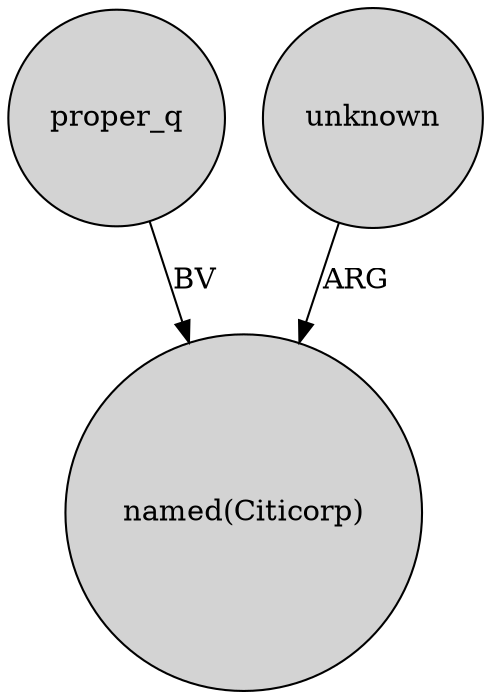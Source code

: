 digraph {
	node [shape=circle style=filled]
	proper_q -> "named(Citicorp)" [label=BV]
	unknown -> "named(Citicorp)" [label=ARG]
}
